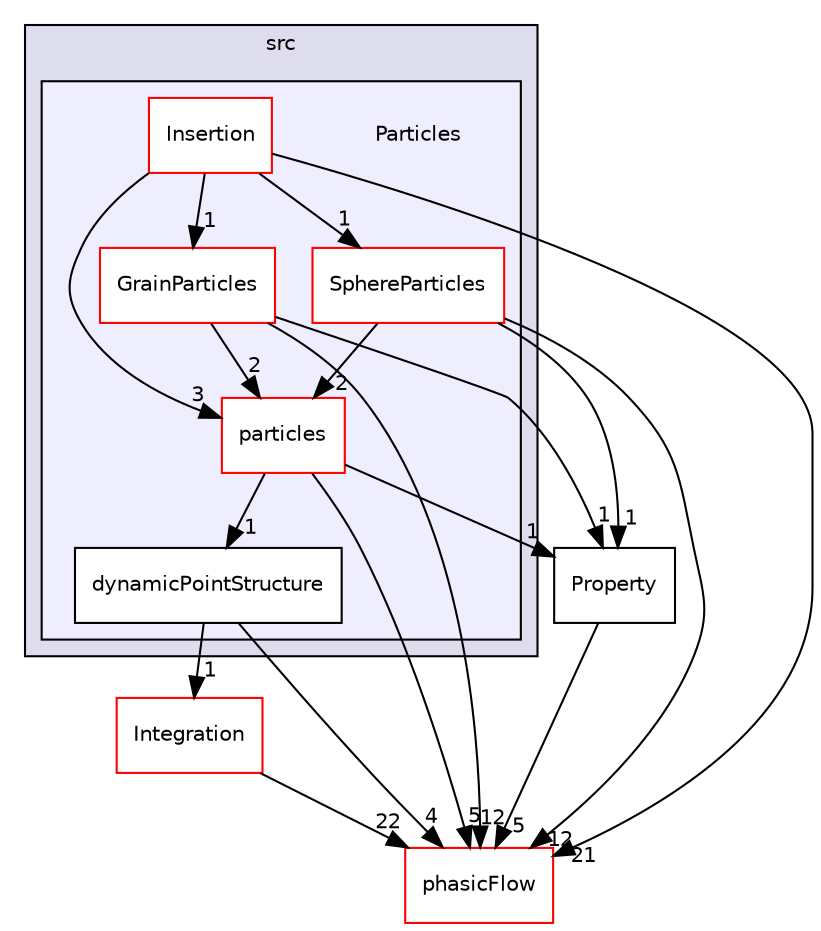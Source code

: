 digraph "src/Particles" {
  compound=true
  node [ fontsize="10", fontname="Helvetica"];
  edge [ labelfontsize="10", labelfontname="Helvetica"];
  subgraph clusterdir_68267d1309a1af8e8297ef4c3efbcdba {
    graph [ bgcolor="#ddddee", pencolor="black", label="src" fontname="Helvetica", fontsize="10", URL="dir_68267d1309a1af8e8297ef4c3efbcdba.html"]
  subgraph clusterdir_9e72493e858003bd3d74a55a2aedd075 {
    graph [ bgcolor="#eeeeff", pencolor="black", label="" URL="dir_9e72493e858003bd3d74a55a2aedd075.html"];
    dir_9e72493e858003bd3d74a55a2aedd075 [shape=plaintext label="Particles"];
    dir_dd417861a435f21cd045c71c8b48ce19 [shape=box label="dynamicPointStructure" color="black" fillcolor="white" style="filled" URL="dir_dd417861a435f21cd045c71c8b48ce19.html"];
    dir_235fea78dcb80d617f7ea9245e30dcf9 [shape=box label="GrainParticles" color="red" fillcolor="white" style="filled" URL="dir_235fea78dcb80d617f7ea9245e30dcf9.html"];
    dir_48274e6f13aca5dc2f0e74080ca458f7 [shape=box label="Insertion" color="red" fillcolor="white" style="filled" URL="dir_48274e6f13aca5dc2f0e74080ca458f7.html"];
    dir_b351bcc3c60d144476bd2e30437abfde [shape=box label="particles" color="red" fillcolor="white" style="filled" URL="dir_b351bcc3c60d144476bd2e30437abfde.html"];
    dir_ae10a04c09150cad5fefedcb2d995fdc [shape=box label="SphereParticles" color="red" fillcolor="white" style="filled" URL="dir_ae10a04c09150cad5fefedcb2d995fdc.html"];
  }
  }
  dir_5ff0557589c78f704a7131791f9a8bc6 [shape=box label="Integration" fillcolor="white" style="filled" color="red" URL="dir_5ff0557589c78f704a7131791f9a8bc6.html"];
  dir_cd7a5046d028e114fc17b2ebc2bd02d2 [shape=box label="phasicFlow" fillcolor="white" style="filled" color="red" URL="dir_cd7a5046d028e114fc17b2ebc2bd02d2.html"];
  dir_ae6d06344b508c00eebca750969a2aa6 [shape=box label="Property" URL="dir_ae6d06344b508c00eebca750969a2aa6.html"];
  dir_235fea78dcb80d617f7ea9245e30dcf9->dir_b351bcc3c60d144476bd2e30437abfde [headlabel="2", labeldistance=1.5 headhref="dir_000065_000075.html"];
  dir_235fea78dcb80d617f7ea9245e30dcf9->dir_cd7a5046d028e114fc17b2ebc2bd02d2 [headlabel="12", labeldistance=1.5 headhref="dir_000065_000031.html"];
  dir_235fea78dcb80d617f7ea9245e30dcf9->dir_ae6d06344b508c00eebca750969a2aa6 [headlabel="1", labeldistance=1.5 headhref="dir_000065_000180.html"];
  dir_b351bcc3c60d144476bd2e30437abfde->dir_dd417861a435f21cd045c71c8b48ce19 [headlabel="1", labeldistance=1.5 headhref="dir_000075_000064.html"];
  dir_b351bcc3c60d144476bd2e30437abfde->dir_cd7a5046d028e114fc17b2ebc2bd02d2 [headlabel="5", labeldistance=1.5 headhref="dir_000075_000031.html"];
  dir_b351bcc3c60d144476bd2e30437abfde->dir_ae6d06344b508c00eebca750969a2aa6 [headlabel="1", labeldistance=1.5 headhref="dir_000075_000180.html"];
  dir_5ff0557589c78f704a7131791f9a8bc6->dir_cd7a5046d028e114fc17b2ebc2bd02d2 [headlabel="22", labeldistance=1.5 headhref="dir_000011_000031.html"];
  dir_dd417861a435f21cd045c71c8b48ce19->dir_5ff0557589c78f704a7131791f9a8bc6 [headlabel="1", labeldistance=1.5 headhref="dir_000064_000011.html"];
  dir_dd417861a435f21cd045c71c8b48ce19->dir_cd7a5046d028e114fc17b2ebc2bd02d2 [headlabel="4", labeldistance=1.5 headhref="dir_000064_000031.html"];
  dir_ae6d06344b508c00eebca750969a2aa6->dir_cd7a5046d028e114fc17b2ebc2bd02d2 [headlabel="5", labeldistance=1.5 headhref="dir_000180_000031.html"];
  dir_ae10a04c09150cad5fefedcb2d995fdc->dir_b351bcc3c60d144476bd2e30437abfde [headlabel="2", labeldistance=1.5 headhref="dir_000079_000075.html"];
  dir_ae10a04c09150cad5fefedcb2d995fdc->dir_cd7a5046d028e114fc17b2ebc2bd02d2 [headlabel="12", labeldistance=1.5 headhref="dir_000079_000031.html"];
  dir_ae10a04c09150cad5fefedcb2d995fdc->dir_ae6d06344b508c00eebca750969a2aa6 [headlabel="1", labeldistance=1.5 headhref="dir_000079_000180.html"];
  dir_48274e6f13aca5dc2f0e74080ca458f7->dir_235fea78dcb80d617f7ea9245e30dcf9 [headlabel="1", labeldistance=1.5 headhref="dir_000068_000065.html"];
  dir_48274e6f13aca5dc2f0e74080ca458f7->dir_b351bcc3c60d144476bd2e30437abfde [headlabel="3", labeldistance=1.5 headhref="dir_000068_000075.html"];
  dir_48274e6f13aca5dc2f0e74080ca458f7->dir_cd7a5046d028e114fc17b2ebc2bd02d2 [headlabel="21", labeldistance=1.5 headhref="dir_000068_000031.html"];
  dir_48274e6f13aca5dc2f0e74080ca458f7->dir_ae10a04c09150cad5fefedcb2d995fdc [headlabel="1", labeldistance=1.5 headhref="dir_000068_000079.html"];
}
